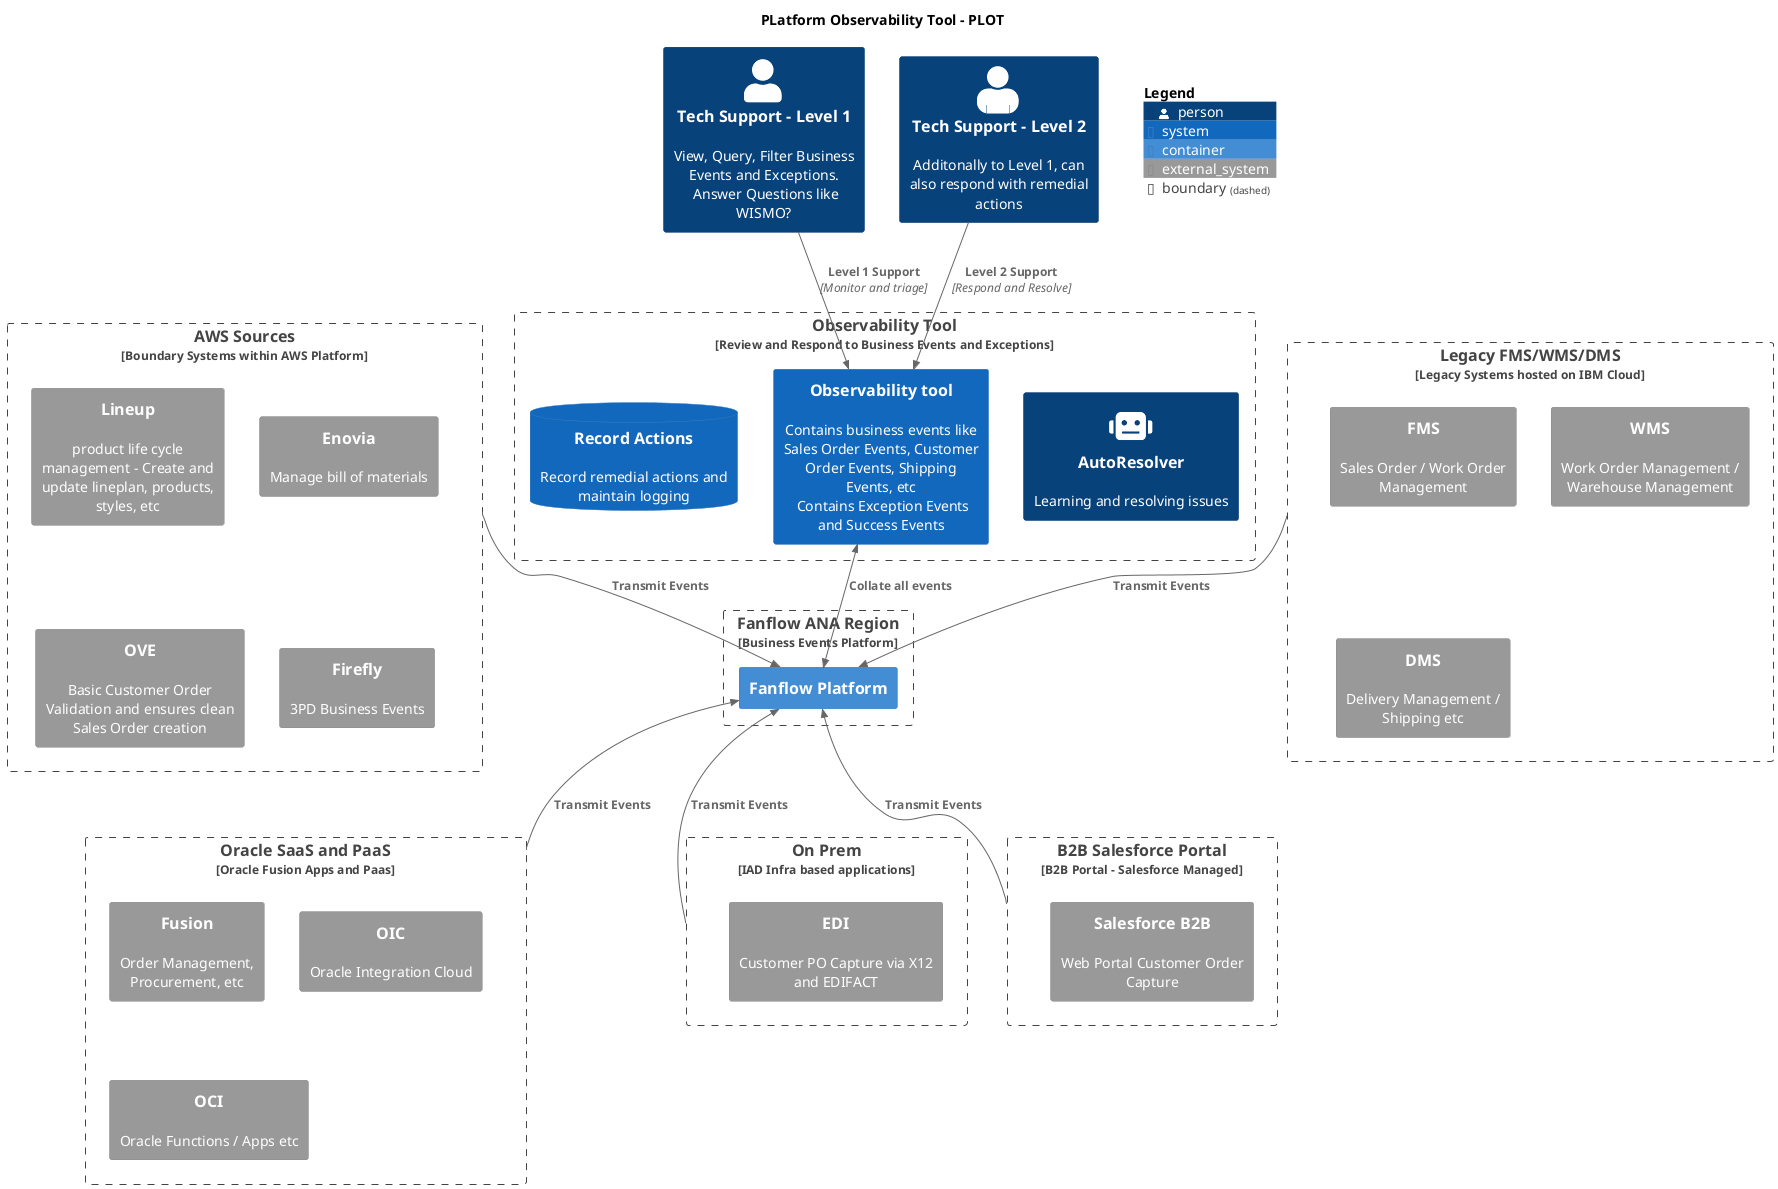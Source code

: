 @startuml PLOT
' !include  https://raw.githubusercontent.com/plantuml-stdlib/C4-PlantUML/master/C4_Container.puml
!include <C4/C4_Container>

title PLatform Observability Tool - PLOT
Person(p1, "Tech Support - Level 1", "View, Query, Filter Business Events and Exceptions. \n Answer Questions like WISMO?")
Person(p2, "Tech Support - Level 2", "Additonally to Level 1, can also respond with remedial actions", person2)


Boundary(plotBoundary, "Observability Tool", "Review and Respond to Business Events and Exceptions") {
    Person(robot, "AutoResolver", "Learning and resolving issues", robot)
    System(plot, "Observability tool", "Contains business events like Sales Order Events, Customer Order Events, Shipping Events, etc \n Contains Exception Events and Success Events")
    SystemDb(plotdb, "Record Actions", "Record remedial actions and maintain logging")
    Lay_R(plot, robot)
    Lay_L(plot, plotdb)
}

Boundary(fanflowaws, "Fanflow ANA Region", "Business Events Platform") { 
    Container(fanflow, "Fanflow Platform")
}


Rel(p1, plot, "Level 1 Support", "Monitor and triage")
Rel(p2, plot, "Level 2 Support", "Respond and Resolve")
BiRel_U(fanflow, plot, "Collate all events")

Boundary(aws, "AWS Sources", "Boundary Systems within AWS Platform") {
    System_Ext(lineup, "Lineup", "product life cycle management - Create and update lineplan, products, styles, etc")
    System_Ext(enovia, "Enovia", "Manage bill of materials")
    System_Ext(ove, "OVE", "Basic Customer Order Validation and ensures clean Sales Order creation")
    System_Ext(firefly, "Firefly", "3PD Business Events")
}
Lay_D(fanflow, aws)
Rel(aws, fanflow, "Transmit Events")

Boundary(onprem, "On Prem", "IAD Infra based applications") { 
    System_Ext(edi, "EDI", "Customer PO Capture via X12 and EDIFACT")
}
Lay_D(fanflow, onprem)
Rel(onprem, fanflow, "Transmit Events")

Boundary(salesforce, "B2B Salesforce Portal", "B2B Portal - Salesforce Managed"){ 
    System_Ext(b2b, "Salesforce B2B", "Web Portal Customer Order Capture")
}

Lay_D(fanflow, salesforce)
Rel(salesforce, fanflow, "Transmit Events")

Boundary(legacy, "Legacy FMS/WMS/DMS", "Legacy Systems hosted on IBM Cloud"){ 
    System_Ext(fms, "FMS", "Sales Order / Work Order Management")
    System_Ext(wms, "WMS", "Work Order Management / Warehouse Management" )
    System_Ext(dms, "DMS", "Delivery Management / Shipping etc")
}

Lay_D(fanflow, legacy)
Rel(legacy, fanflow, "Transmit Events")

Boundary(oracle, "Oracle SaaS and PaaS", "Oracle Fusion Apps and Paas"){ 
    System_Ext(fusion, "Fusion", "Order Management, Procurement, etc")
    System_Ext(oic, "OIC", "Oracle Integration Cloud" )
    System_Ext(oci, "OCI", "Oracle Functions / Apps etc")
}

Lay_D(fanflow, oracle)
Rel(oracle, fanflow, "Transmit Events")

SHOW_FLOATING_LEGEND()

@enduml

